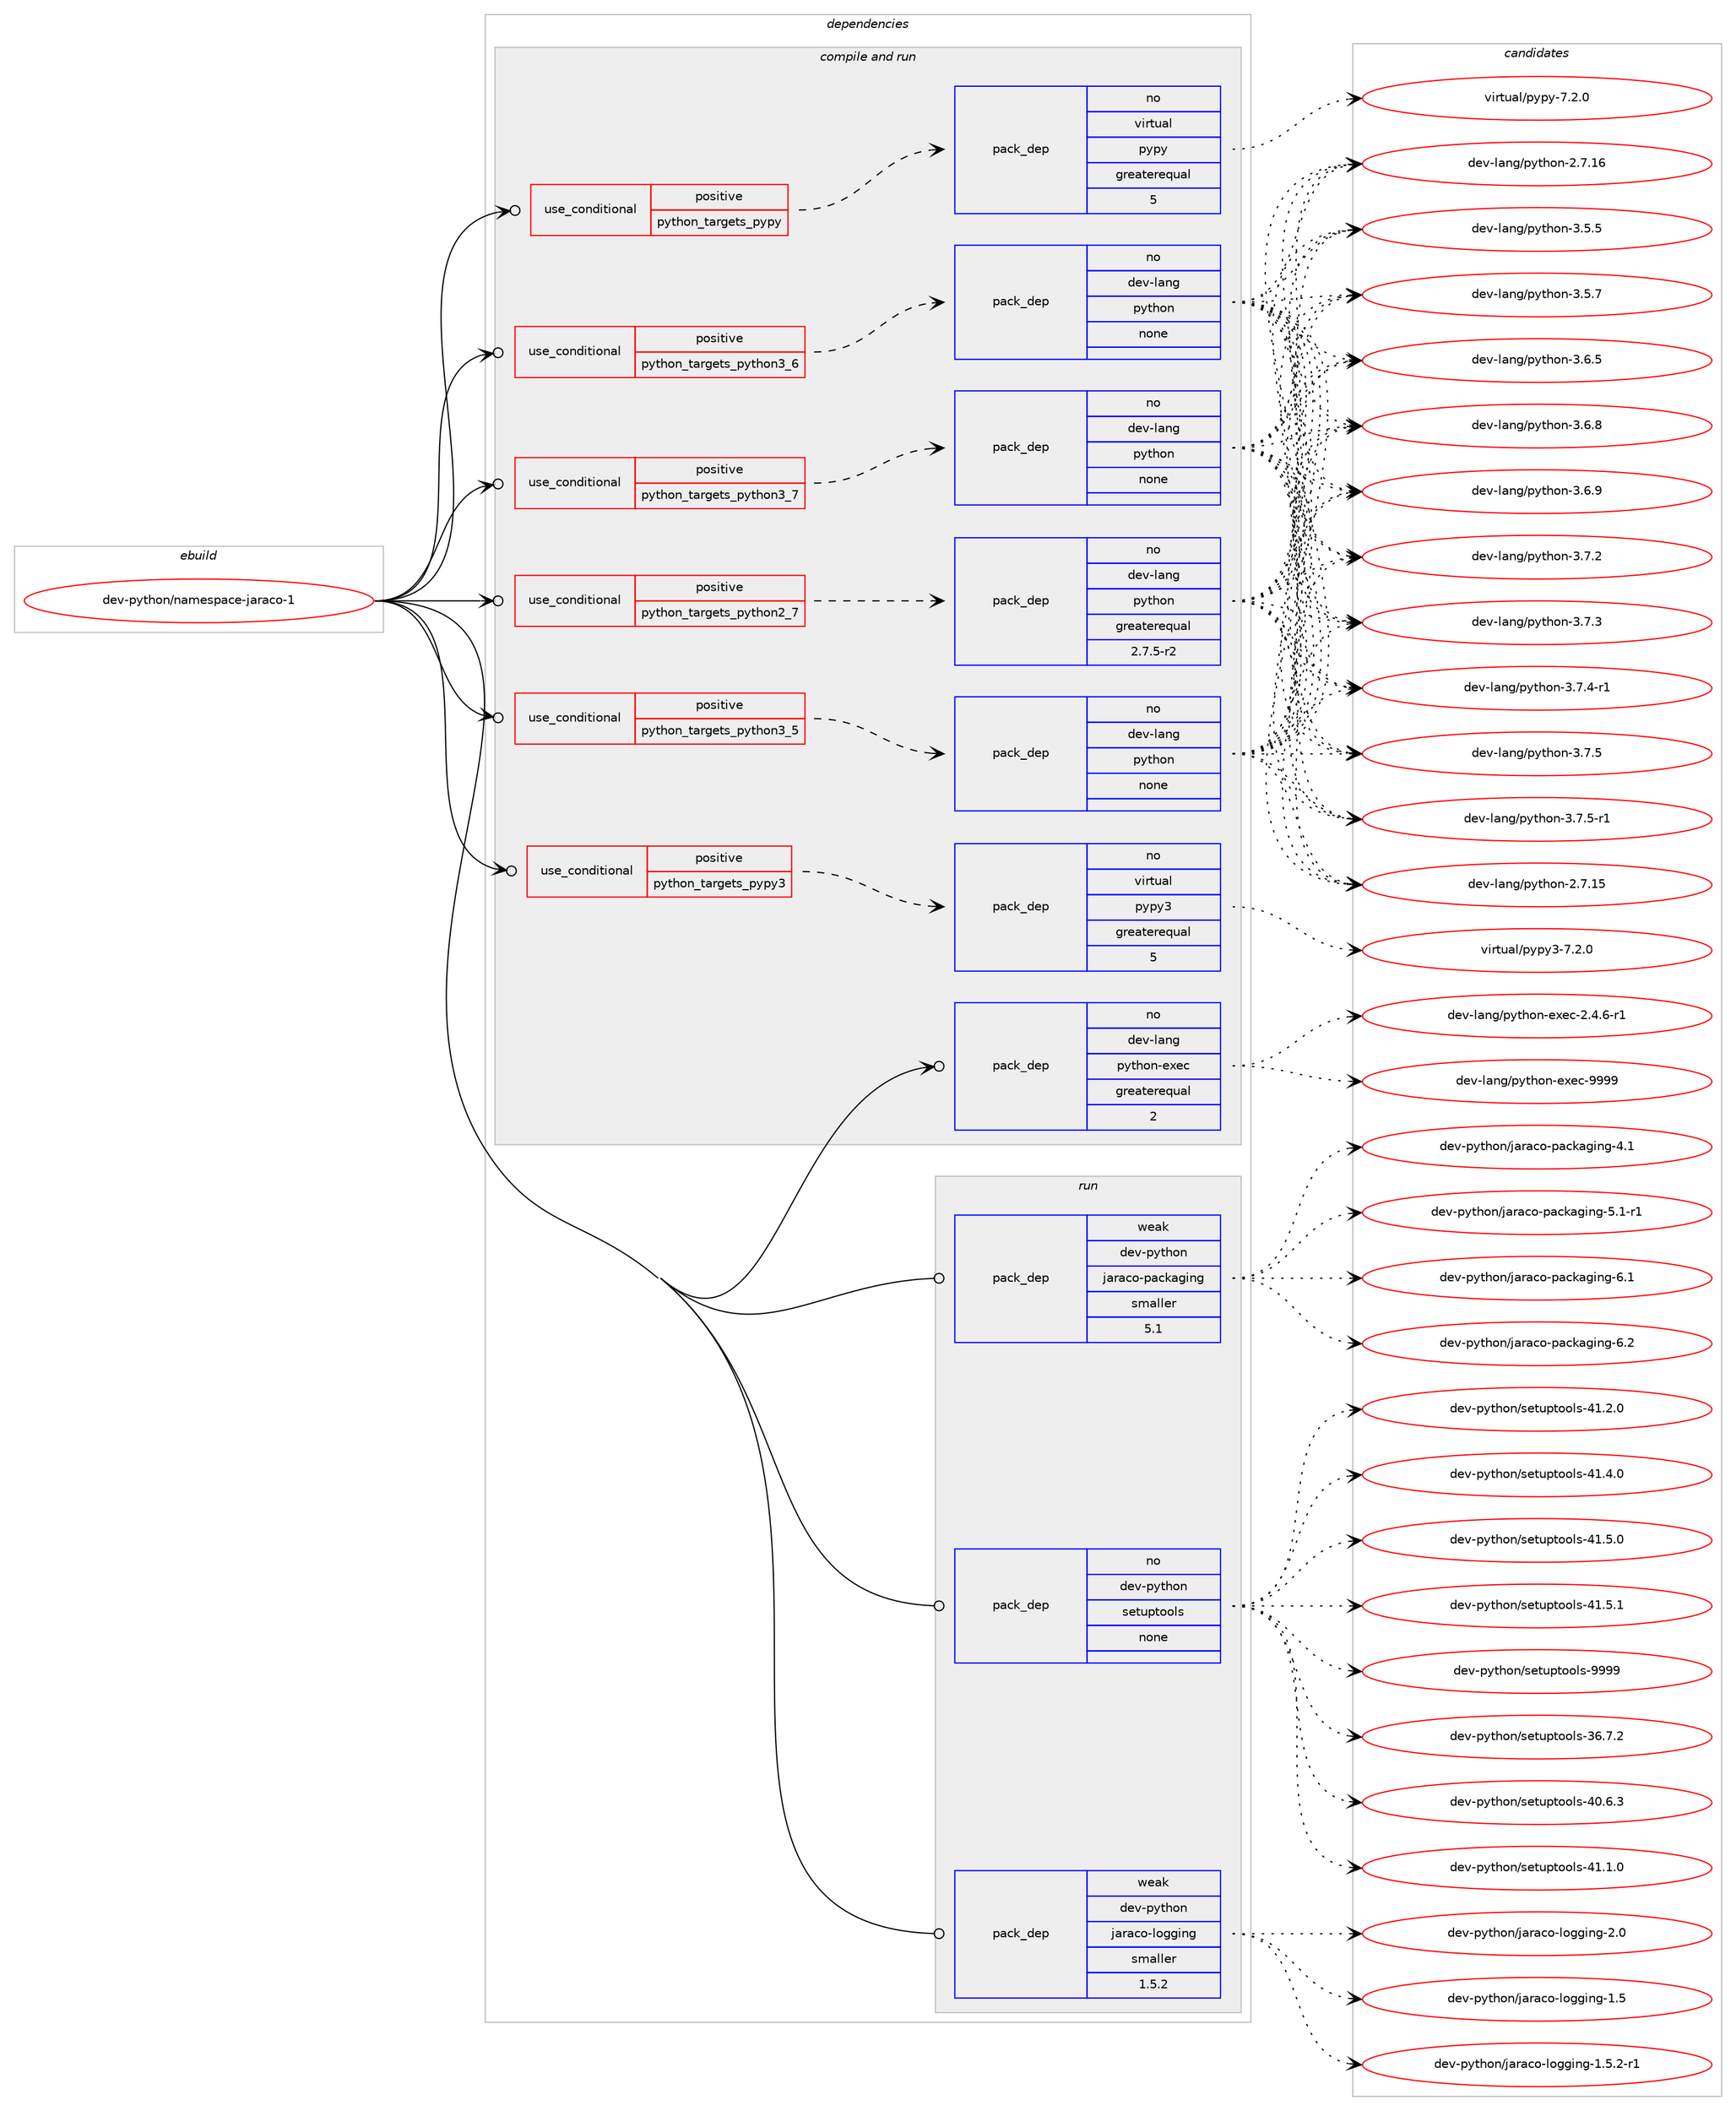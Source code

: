 digraph prolog {

# *************
# Graph options
# *************

newrank=true;
concentrate=true;
compound=true;
graph [rankdir=LR,fontname=Helvetica,fontsize=10,ranksep=1.5];#, ranksep=2.5, nodesep=0.2];
edge  [arrowhead=vee];
node  [fontname=Helvetica,fontsize=10];

# **********
# The ebuild
# **********

subgraph cluster_leftcol {
color=gray;
rank=same;
label=<<i>ebuild</i>>;
id [label="dev-python/namespace-jaraco-1", color=red, width=4, href="../dev-python/namespace-jaraco-1.svg"];
}

# ****************
# The dependencies
# ****************

subgraph cluster_midcol {
color=gray;
label=<<i>dependencies</i>>;
subgraph cluster_compile {
fillcolor="#eeeeee";
style=filled;
label=<<i>compile</i>>;
}
subgraph cluster_compileandrun {
fillcolor="#eeeeee";
style=filled;
label=<<i>compile and run</i>>;
subgraph cond142891 {
dependency615768 [label=<<TABLE BORDER="0" CELLBORDER="1" CELLSPACING="0" CELLPADDING="4"><TR><TD ROWSPAN="3" CELLPADDING="10">use_conditional</TD></TR><TR><TD>positive</TD></TR><TR><TD>python_targets_pypy</TD></TR></TABLE>>, shape=none, color=red];
subgraph pack461072 {
dependency615769 [label=<<TABLE BORDER="0" CELLBORDER="1" CELLSPACING="0" CELLPADDING="4" WIDTH="220"><TR><TD ROWSPAN="6" CELLPADDING="30">pack_dep</TD></TR><TR><TD WIDTH="110">no</TD></TR><TR><TD>virtual</TD></TR><TR><TD>pypy</TD></TR><TR><TD>greaterequal</TD></TR><TR><TD>5</TD></TR></TABLE>>, shape=none, color=blue];
}
dependency615768:e -> dependency615769:w [weight=20,style="dashed",arrowhead="vee"];
}
id:e -> dependency615768:w [weight=20,style="solid",arrowhead="odotvee"];
subgraph cond142892 {
dependency615770 [label=<<TABLE BORDER="0" CELLBORDER="1" CELLSPACING="0" CELLPADDING="4"><TR><TD ROWSPAN="3" CELLPADDING="10">use_conditional</TD></TR><TR><TD>positive</TD></TR><TR><TD>python_targets_pypy3</TD></TR></TABLE>>, shape=none, color=red];
subgraph pack461073 {
dependency615771 [label=<<TABLE BORDER="0" CELLBORDER="1" CELLSPACING="0" CELLPADDING="4" WIDTH="220"><TR><TD ROWSPAN="6" CELLPADDING="30">pack_dep</TD></TR><TR><TD WIDTH="110">no</TD></TR><TR><TD>virtual</TD></TR><TR><TD>pypy3</TD></TR><TR><TD>greaterequal</TD></TR><TR><TD>5</TD></TR></TABLE>>, shape=none, color=blue];
}
dependency615770:e -> dependency615771:w [weight=20,style="dashed",arrowhead="vee"];
}
id:e -> dependency615770:w [weight=20,style="solid",arrowhead="odotvee"];
subgraph cond142893 {
dependency615772 [label=<<TABLE BORDER="0" CELLBORDER="1" CELLSPACING="0" CELLPADDING="4"><TR><TD ROWSPAN="3" CELLPADDING="10">use_conditional</TD></TR><TR><TD>positive</TD></TR><TR><TD>python_targets_python2_7</TD></TR></TABLE>>, shape=none, color=red];
subgraph pack461074 {
dependency615773 [label=<<TABLE BORDER="0" CELLBORDER="1" CELLSPACING="0" CELLPADDING="4" WIDTH="220"><TR><TD ROWSPAN="6" CELLPADDING="30">pack_dep</TD></TR><TR><TD WIDTH="110">no</TD></TR><TR><TD>dev-lang</TD></TR><TR><TD>python</TD></TR><TR><TD>greaterequal</TD></TR><TR><TD>2.7.5-r2</TD></TR></TABLE>>, shape=none, color=blue];
}
dependency615772:e -> dependency615773:w [weight=20,style="dashed",arrowhead="vee"];
}
id:e -> dependency615772:w [weight=20,style="solid",arrowhead="odotvee"];
subgraph cond142894 {
dependency615774 [label=<<TABLE BORDER="0" CELLBORDER="1" CELLSPACING="0" CELLPADDING="4"><TR><TD ROWSPAN="3" CELLPADDING="10">use_conditional</TD></TR><TR><TD>positive</TD></TR><TR><TD>python_targets_python3_5</TD></TR></TABLE>>, shape=none, color=red];
subgraph pack461075 {
dependency615775 [label=<<TABLE BORDER="0" CELLBORDER="1" CELLSPACING="0" CELLPADDING="4" WIDTH="220"><TR><TD ROWSPAN="6" CELLPADDING="30">pack_dep</TD></TR><TR><TD WIDTH="110">no</TD></TR><TR><TD>dev-lang</TD></TR><TR><TD>python</TD></TR><TR><TD>none</TD></TR><TR><TD></TD></TR></TABLE>>, shape=none, color=blue];
}
dependency615774:e -> dependency615775:w [weight=20,style="dashed",arrowhead="vee"];
}
id:e -> dependency615774:w [weight=20,style="solid",arrowhead="odotvee"];
subgraph cond142895 {
dependency615776 [label=<<TABLE BORDER="0" CELLBORDER="1" CELLSPACING="0" CELLPADDING="4"><TR><TD ROWSPAN="3" CELLPADDING="10">use_conditional</TD></TR><TR><TD>positive</TD></TR><TR><TD>python_targets_python3_6</TD></TR></TABLE>>, shape=none, color=red];
subgraph pack461076 {
dependency615777 [label=<<TABLE BORDER="0" CELLBORDER="1" CELLSPACING="0" CELLPADDING="4" WIDTH="220"><TR><TD ROWSPAN="6" CELLPADDING="30">pack_dep</TD></TR><TR><TD WIDTH="110">no</TD></TR><TR><TD>dev-lang</TD></TR><TR><TD>python</TD></TR><TR><TD>none</TD></TR><TR><TD></TD></TR></TABLE>>, shape=none, color=blue];
}
dependency615776:e -> dependency615777:w [weight=20,style="dashed",arrowhead="vee"];
}
id:e -> dependency615776:w [weight=20,style="solid",arrowhead="odotvee"];
subgraph cond142896 {
dependency615778 [label=<<TABLE BORDER="0" CELLBORDER="1" CELLSPACING="0" CELLPADDING="4"><TR><TD ROWSPAN="3" CELLPADDING="10">use_conditional</TD></TR><TR><TD>positive</TD></TR><TR><TD>python_targets_python3_7</TD></TR></TABLE>>, shape=none, color=red];
subgraph pack461077 {
dependency615779 [label=<<TABLE BORDER="0" CELLBORDER="1" CELLSPACING="0" CELLPADDING="4" WIDTH="220"><TR><TD ROWSPAN="6" CELLPADDING="30">pack_dep</TD></TR><TR><TD WIDTH="110">no</TD></TR><TR><TD>dev-lang</TD></TR><TR><TD>python</TD></TR><TR><TD>none</TD></TR><TR><TD></TD></TR></TABLE>>, shape=none, color=blue];
}
dependency615778:e -> dependency615779:w [weight=20,style="dashed",arrowhead="vee"];
}
id:e -> dependency615778:w [weight=20,style="solid",arrowhead="odotvee"];
subgraph pack461078 {
dependency615780 [label=<<TABLE BORDER="0" CELLBORDER="1" CELLSPACING="0" CELLPADDING="4" WIDTH="220"><TR><TD ROWSPAN="6" CELLPADDING="30">pack_dep</TD></TR><TR><TD WIDTH="110">no</TD></TR><TR><TD>dev-lang</TD></TR><TR><TD>python-exec</TD></TR><TR><TD>greaterequal</TD></TR><TR><TD>2</TD></TR></TABLE>>, shape=none, color=blue];
}
id:e -> dependency615780:w [weight=20,style="solid",arrowhead="odotvee"];
}
subgraph cluster_run {
fillcolor="#eeeeee";
style=filled;
label=<<i>run</i>>;
subgraph pack461079 {
dependency615781 [label=<<TABLE BORDER="0" CELLBORDER="1" CELLSPACING="0" CELLPADDING="4" WIDTH="220"><TR><TD ROWSPAN="6" CELLPADDING="30">pack_dep</TD></TR><TR><TD WIDTH="110">no</TD></TR><TR><TD>dev-python</TD></TR><TR><TD>setuptools</TD></TR><TR><TD>none</TD></TR><TR><TD></TD></TR></TABLE>>, shape=none, color=blue];
}
id:e -> dependency615781:w [weight=20,style="solid",arrowhead="odot"];
subgraph pack461080 {
dependency615782 [label=<<TABLE BORDER="0" CELLBORDER="1" CELLSPACING="0" CELLPADDING="4" WIDTH="220"><TR><TD ROWSPAN="6" CELLPADDING="30">pack_dep</TD></TR><TR><TD WIDTH="110">weak</TD></TR><TR><TD>dev-python</TD></TR><TR><TD>jaraco-logging</TD></TR><TR><TD>smaller</TD></TR><TR><TD>1.5.2</TD></TR></TABLE>>, shape=none, color=blue];
}
id:e -> dependency615782:w [weight=20,style="solid",arrowhead="odot"];
subgraph pack461081 {
dependency615783 [label=<<TABLE BORDER="0" CELLBORDER="1" CELLSPACING="0" CELLPADDING="4" WIDTH="220"><TR><TD ROWSPAN="6" CELLPADDING="30">pack_dep</TD></TR><TR><TD WIDTH="110">weak</TD></TR><TR><TD>dev-python</TD></TR><TR><TD>jaraco-packaging</TD></TR><TR><TD>smaller</TD></TR><TR><TD>5.1</TD></TR></TABLE>>, shape=none, color=blue];
}
id:e -> dependency615783:w [weight=20,style="solid",arrowhead="odot"];
}
}

# **************
# The candidates
# **************

subgraph cluster_choices {
rank=same;
color=gray;
label=<<i>candidates</i>>;

subgraph choice461072 {
color=black;
nodesep=1;
choice1181051141161179710847112121112121455546504648 [label="virtual/pypy-7.2.0", color=red, width=4,href="../virtual/pypy-7.2.0.svg"];
dependency615769:e -> choice1181051141161179710847112121112121455546504648:w [style=dotted,weight="100"];
}
subgraph choice461073 {
color=black;
nodesep=1;
choice118105114116117971084711212111212151455546504648 [label="virtual/pypy3-7.2.0", color=red, width=4,href="../virtual/pypy3-7.2.0.svg"];
dependency615771:e -> choice118105114116117971084711212111212151455546504648:w [style=dotted,weight="100"];
}
subgraph choice461074 {
color=black;
nodesep=1;
choice10010111845108971101034711212111610411111045504655464953 [label="dev-lang/python-2.7.15", color=red, width=4,href="../dev-lang/python-2.7.15.svg"];
choice10010111845108971101034711212111610411111045504655464954 [label="dev-lang/python-2.7.16", color=red, width=4,href="../dev-lang/python-2.7.16.svg"];
choice100101118451089711010347112121116104111110455146534653 [label="dev-lang/python-3.5.5", color=red, width=4,href="../dev-lang/python-3.5.5.svg"];
choice100101118451089711010347112121116104111110455146534655 [label="dev-lang/python-3.5.7", color=red, width=4,href="../dev-lang/python-3.5.7.svg"];
choice100101118451089711010347112121116104111110455146544653 [label="dev-lang/python-3.6.5", color=red, width=4,href="../dev-lang/python-3.6.5.svg"];
choice100101118451089711010347112121116104111110455146544656 [label="dev-lang/python-3.6.8", color=red, width=4,href="../dev-lang/python-3.6.8.svg"];
choice100101118451089711010347112121116104111110455146544657 [label="dev-lang/python-3.6.9", color=red, width=4,href="../dev-lang/python-3.6.9.svg"];
choice100101118451089711010347112121116104111110455146554650 [label="dev-lang/python-3.7.2", color=red, width=4,href="../dev-lang/python-3.7.2.svg"];
choice100101118451089711010347112121116104111110455146554651 [label="dev-lang/python-3.7.3", color=red, width=4,href="../dev-lang/python-3.7.3.svg"];
choice1001011184510897110103471121211161041111104551465546524511449 [label="dev-lang/python-3.7.4-r1", color=red, width=4,href="../dev-lang/python-3.7.4-r1.svg"];
choice100101118451089711010347112121116104111110455146554653 [label="dev-lang/python-3.7.5", color=red, width=4,href="../dev-lang/python-3.7.5.svg"];
choice1001011184510897110103471121211161041111104551465546534511449 [label="dev-lang/python-3.7.5-r1", color=red, width=4,href="../dev-lang/python-3.7.5-r1.svg"];
dependency615773:e -> choice10010111845108971101034711212111610411111045504655464953:w [style=dotted,weight="100"];
dependency615773:e -> choice10010111845108971101034711212111610411111045504655464954:w [style=dotted,weight="100"];
dependency615773:e -> choice100101118451089711010347112121116104111110455146534653:w [style=dotted,weight="100"];
dependency615773:e -> choice100101118451089711010347112121116104111110455146534655:w [style=dotted,weight="100"];
dependency615773:e -> choice100101118451089711010347112121116104111110455146544653:w [style=dotted,weight="100"];
dependency615773:e -> choice100101118451089711010347112121116104111110455146544656:w [style=dotted,weight="100"];
dependency615773:e -> choice100101118451089711010347112121116104111110455146544657:w [style=dotted,weight="100"];
dependency615773:e -> choice100101118451089711010347112121116104111110455146554650:w [style=dotted,weight="100"];
dependency615773:e -> choice100101118451089711010347112121116104111110455146554651:w [style=dotted,weight="100"];
dependency615773:e -> choice1001011184510897110103471121211161041111104551465546524511449:w [style=dotted,weight="100"];
dependency615773:e -> choice100101118451089711010347112121116104111110455146554653:w [style=dotted,weight="100"];
dependency615773:e -> choice1001011184510897110103471121211161041111104551465546534511449:w [style=dotted,weight="100"];
}
subgraph choice461075 {
color=black;
nodesep=1;
choice10010111845108971101034711212111610411111045504655464953 [label="dev-lang/python-2.7.15", color=red, width=4,href="../dev-lang/python-2.7.15.svg"];
choice10010111845108971101034711212111610411111045504655464954 [label="dev-lang/python-2.7.16", color=red, width=4,href="../dev-lang/python-2.7.16.svg"];
choice100101118451089711010347112121116104111110455146534653 [label="dev-lang/python-3.5.5", color=red, width=4,href="../dev-lang/python-3.5.5.svg"];
choice100101118451089711010347112121116104111110455146534655 [label="dev-lang/python-3.5.7", color=red, width=4,href="../dev-lang/python-3.5.7.svg"];
choice100101118451089711010347112121116104111110455146544653 [label="dev-lang/python-3.6.5", color=red, width=4,href="../dev-lang/python-3.6.5.svg"];
choice100101118451089711010347112121116104111110455146544656 [label="dev-lang/python-3.6.8", color=red, width=4,href="../dev-lang/python-3.6.8.svg"];
choice100101118451089711010347112121116104111110455146544657 [label="dev-lang/python-3.6.9", color=red, width=4,href="../dev-lang/python-3.6.9.svg"];
choice100101118451089711010347112121116104111110455146554650 [label="dev-lang/python-3.7.2", color=red, width=4,href="../dev-lang/python-3.7.2.svg"];
choice100101118451089711010347112121116104111110455146554651 [label="dev-lang/python-3.7.3", color=red, width=4,href="../dev-lang/python-3.7.3.svg"];
choice1001011184510897110103471121211161041111104551465546524511449 [label="dev-lang/python-3.7.4-r1", color=red, width=4,href="../dev-lang/python-3.7.4-r1.svg"];
choice100101118451089711010347112121116104111110455146554653 [label="dev-lang/python-3.7.5", color=red, width=4,href="../dev-lang/python-3.7.5.svg"];
choice1001011184510897110103471121211161041111104551465546534511449 [label="dev-lang/python-3.7.5-r1", color=red, width=4,href="../dev-lang/python-3.7.5-r1.svg"];
dependency615775:e -> choice10010111845108971101034711212111610411111045504655464953:w [style=dotted,weight="100"];
dependency615775:e -> choice10010111845108971101034711212111610411111045504655464954:w [style=dotted,weight="100"];
dependency615775:e -> choice100101118451089711010347112121116104111110455146534653:w [style=dotted,weight="100"];
dependency615775:e -> choice100101118451089711010347112121116104111110455146534655:w [style=dotted,weight="100"];
dependency615775:e -> choice100101118451089711010347112121116104111110455146544653:w [style=dotted,weight="100"];
dependency615775:e -> choice100101118451089711010347112121116104111110455146544656:w [style=dotted,weight="100"];
dependency615775:e -> choice100101118451089711010347112121116104111110455146544657:w [style=dotted,weight="100"];
dependency615775:e -> choice100101118451089711010347112121116104111110455146554650:w [style=dotted,weight="100"];
dependency615775:e -> choice100101118451089711010347112121116104111110455146554651:w [style=dotted,weight="100"];
dependency615775:e -> choice1001011184510897110103471121211161041111104551465546524511449:w [style=dotted,weight="100"];
dependency615775:e -> choice100101118451089711010347112121116104111110455146554653:w [style=dotted,weight="100"];
dependency615775:e -> choice1001011184510897110103471121211161041111104551465546534511449:w [style=dotted,weight="100"];
}
subgraph choice461076 {
color=black;
nodesep=1;
choice10010111845108971101034711212111610411111045504655464953 [label="dev-lang/python-2.7.15", color=red, width=4,href="../dev-lang/python-2.7.15.svg"];
choice10010111845108971101034711212111610411111045504655464954 [label="dev-lang/python-2.7.16", color=red, width=4,href="../dev-lang/python-2.7.16.svg"];
choice100101118451089711010347112121116104111110455146534653 [label="dev-lang/python-3.5.5", color=red, width=4,href="../dev-lang/python-3.5.5.svg"];
choice100101118451089711010347112121116104111110455146534655 [label="dev-lang/python-3.5.7", color=red, width=4,href="../dev-lang/python-3.5.7.svg"];
choice100101118451089711010347112121116104111110455146544653 [label="dev-lang/python-3.6.5", color=red, width=4,href="../dev-lang/python-3.6.5.svg"];
choice100101118451089711010347112121116104111110455146544656 [label="dev-lang/python-3.6.8", color=red, width=4,href="../dev-lang/python-3.6.8.svg"];
choice100101118451089711010347112121116104111110455146544657 [label="dev-lang/python-3.6.9", color=red, width=4,href="../dev-lang/python-3.6.9.svg"];
choice100101118451089711010347112121116104111110455146554650 [label="dev-lang/python-3.7.2", color=red, width=4,href="../dev-lang/python-3.7.2.svg"];
choice100101118451089711010347112121116104111110455146554651 [label="dev-lang/python-3.7.3", color=red, width=4,href="../dev-lang/python-3.7.3.svg"];
choice1001011184510897110103471121211161041111104551465546524511449 [label="dev-lang/python-3.7.4-r1", color=red, width=4,href="../dev-lang/python-3.7.4-r1.svg"];
choice100101118451089711010347112121116104111110455146554653 [label="dev-lang/python-3.7.5", color=red, width=4,href="../dev-lang/python-3.7.5.svg"];
choice1001011184510897110103471121211161041111104551465546534511449 [label="dev-lang/python-3.7.5-r1", color=red, width=4,href="../dev-lang/python-3.7.5-r1.svg"];
dependency615777:e -> choice10010111845108971101034711212111610411111045504655464953:w [style=dotted,weight="100"];
dependency615777:e -> choice10010111845108971101034711212111610411111045504655464954:w [style=dotted,weight="100"];
dependency615777:e -> choice100101118451089711010347112121116104111110455146534653:w [style=dotted,weight="100"];
dependency615777:e -> choice100101118451089711010347112121116104111110455146534655:w [style=dotted,weight="100"];
dependency615777:e -> choice100101118451089711010347112121116104111110455146544653:w [style=dotted,weight="100"];
dependency615777:e -> choice100101118451089711010347112121116104111110455146544656:w [style=dotted,weight="100"];
dependency615777:e -> choice100101118451089711010347112121116104111110455146544657:w [style=dotted,weight="100"];
dependency615777:e -> choice100101118451089711010347112121116104111110455146554650:w [style=dotted,weight="100"];
dependency615777:e -> choice100101118451089711010347112121116104111110455146554651:w [style=dotted,weight="100"];
dependency615777:e -> choice1001011184510897110103471121211161041111104551465546524511449:w [style=dotted,weight="100"];
dependency615777:e -> choice100101118451089711010347112121116104111110455146554653:w [style=dotted,weight="100"];
dependency615777:e -> choice1001011184510897110103471121211161041111104551465546534511449:w [style=dotted,weight="100"];
}
subgraph choice461077 {
color=black;
nodesep=1;
choice10010111845108971101034711212111610411111045504655464953 [label="dev-lang/python-2.7.15", color=red, width=4,href="../dev-lang/python-2.7.15.svg"];
choice10010111845108971101034711212111610411111045504655464954 [label="dev-lang/python-2.7.16", color=red, width=4,href="../dev-lang/python-2.7.16.svg"];
choice100101118451089711010347112121116104111110455146534653 [label="dev-lang/python-3.5.5", color=red, width=4,href="../dev-lang/python-3.5.5.svg"];
choice100101118451089711010347112121116104111110455146534655 [label="dev-lang/python-3.5.7", color=red, width=4,href="../dev-lang/python-3.5.7.svg"];
choice100101118451089711010347112121116104111110455146544653 [label="dev-lang/python-3.6.5", color=red, width=4,href="../dev-lang/python-3.6.5.svg"];
choice100101118451089711010347112121116104111110455146544656 [label="dev-lang/python-3.6.8", color=red, width=4,href="../dev-lang/python-3.6.8.svg"];
choice100101118451089711010347112121116104111110455146544657 [label="dev-lang/python-3.6.9", color=red, width=4,href="../dev-lang/python-3.6.9.svg"];
choice100101118451089711010347112121116104111110455146554650 [label="dev-lang/python-3.7.2", color=red, width=4,href="../dev-lang/python-3.7.2.svg"];
choice100101118451089711010347112121116104111110455146554651 [label="dev-lang/python-3.7.3", color=red, width=4,href="../dev-lang/python-3.7.3.svg"];
choice1001011184510897110103471121211161041111104551465546524511449 [label="dev-lang/python-3.7.4-r1", color=red, width=4,href="../dev-lang/python-3.7.4-r1.svg"];
choice100101118451089711010347112121116104111110455146554653 [label="dev-lang/python-3.7.5", color=red, width=4,href="../dev-lang/python-3.7.5.svg"];
choice1001011184510897110103471121211161041111104551465546534511449 [label="dev-lang/python-3.7.5-r1", color=red, width=4,href="../dev-lang/python-3.7.5-r1.svg"];
dependency615779:e -> choice10010111845108971101034711212111610411111045504655464953:w [style=dotted,weight="100"];
dependency615779:e -> choice10010111845108971101034711212111610411111045504655464954:w [style=dotted,weight="100"];
dependency615779:e -> choice100101118451089711010347112121116104111110455146534653:w [style=dotted,weight="100"];
dependency615779:e -> choice100101118451089711010347112121116104111110455146534655:w [style=dotted,weight="100"];
dependency615779:e -> choice100101118451089711010347112121116104111110455146544653:w [style=dotted,weight="100"];
dependency615779:e -> choice100101118451089711010347112121116104111110455146544656:w [style=dotted,weight="100"];
dependency615779:e -> choice100101118451089711010347112121116104111110455146544657:w [style=dotted,weight="100"];
dependency615779:e -> choice100101118451089711010347112121116104111110455146554650:w [style=dotted,weight="100"];
dependency615779:e -> choice100101118451089711010347112121116104111110455146554651:w [style=dotted,weight="100"];
dependency615779:e -> choice1001011184510897110103471121211161041111104551465546524511449:w [style=dotted,weight="100"];
dependency615779:e -> choice100101118451089711010347112121116104111110455146554653:w [style=dotted,weight="100"];
dependency615779:e -> choice1001011184510897110103471121211161041111104551465546534511449:w [style=dotted,weight="100"];
}
subgraph choice461078 {
color=black;
nodesep=1;
choice10010111845108971101034711212111610411111045101120101994550465246544511449 [label="dev-lang/python-exec-2.4.6-r1", color=red, width=4,href="../dev-lang/python-exec-2.4.6-r1.svg"];
choice10010111845108971101034711212111610411111045101120101994557575757 [label="dev-lang/python-exec-9999", color=red, width=4,href="../dev-lang/python-exec-9999.svg"];
dependency615780:e -> choice10010111845108971101034711212111610411111045101120101994550465246544511449:w [style=dotted,weight="100"];
dependency615780:e -> choice10010111845108971101034711212111610411111045101120101994557575757:w [style=dotted,weight="100"];
}
subgraph choice461079 {
color=black;
nodesep=1;
choice100101118451121211161041111104711510111611711211611111110811545515446554650 [label="dev-python/setuptools-36.7.2", color=red, width=4,href="../dev-python/setuptools-36.7.2.svg"];
choice100101118451121211161041111104711510111611711211611111110811545524846544651 [label="dev-python/setuptools-40.6.3", color=red, width=4,href="../dev-python/setuptools-40.6.3.svg"];
choice100101118451121211161041111104711510111611711211611111110811545524946494648 [label="dev-python/setuptools-41.1.0", color=red, width=4,href="../dev-python/setuptools-41.1.0.svg"];
choice100101118451121211161041111104711510111611711211611111110811545524946504648 [label="dev-python/setuptools-41.2.0", color=red, width=4,href="../dev-python/setuptools-41.2.0.svg"];
choice100101118451121211161041111104711510111611711211611111110811545524946524648 [label="dev-python/setuptools-41.4.0", color=red, width=4,href="../dev-python/setuptools-41.4.0.svg"];
choice100101118451121211161041111104711510111611711211611111110811545524946534648 [label="dev-python/setuptools-41.5.0", color=red, width=4,href="../dev-python/setuptools-41.5.0.svg"];
choice100101118451121211161041111104711510111611711211611111110811545524946534649 [label="dev-python/setuptools-41.5.1", color=red, width=4,href="../dev-python/setuptools-41.5.1.svg"];
choice10010111845112121116104111110471151011161171121161111111081154557575757 [label="dev-python/setuptools-9999", color=red, width=4,href="../dev-python/setuptools-9999.svg"];
dependency615781:e -> choice100101118451121211161041111104711510111611711211611111110811545515446554650:w [style=dotted,weight="100"];
dependency615781:e -> choice100101118451121211161041111104711510111611711211611111110811545524846544651:w [style=dotted,weight="100"];
dependency615781:e -> choice100101118451121211161041111104711510111611711211611111110811545524946494648:w [style=dotted,weight="100"];
dependency615781:e -> choice100101118451121211161041111104711510111611711211611111110811545524946504648:w [style=dotted,weight="100"];
dependency615781:e -> choice100101118451121211161041111104711510111611711211611111110811545524946524648:w [style=dotted,weight="100"];
dependency615781:e -> choice100101118451121211161041111104711510111611711211611111110811545524946534648:w [style=dotted,weight="100"];
dependency615781:e -> choice100101118451121211161041111104711510111611711211611111110811545524946534649:w [style=dotted,weight="100"];
dependency615781:e -> choice10010111845112121116104111110471151011161171121161111111081154557575757:w [style=dotted,weight="100"];
}
subgraph choice461080 {
color=black;
nodesep=1;
choice10010111845112121116104111110471069711497991114510811110310310511010345494653 [label="dev-python/jaraco-logging-1.5", color=red, width=4,href="../dev-python/jaraco-logging-1.5.svg"];
choice1001011184511212111610411111047106971149799111451081111031031051101034549465346504511449 [label="dev-python/jaraco-logging-1.5.2-r1", color=red, width=4,href="../dev-python/jaraco-logging-1.5.2-r1.svg"];
choice10010111845112121116104111110471069711497991114510811110310310511010345504648 [label="dev-python/jaraco-logging-2.0", color=red, width=4,href="../dev-python/jaraco-logging-2.0.svg"];
dependency615782:e -> choice10010111845112121116104111110471069711497991114510811110310310511010345494653:w [style=dotted,weight="100"];
dependency615782:e -> choice1001011184511212111610411111047106971149799111451081111031031051101034549465346504511449:w [style=dotted,weight="100"];
dependency615782:e -> choice10010111845112121116104111110471069711497991114510811110310310511010345504648:w [style=dotted,weight="100"];
}
subgraph choice461081 {
color=black;
nodesep=1;
choice10010111845112121116104111110471069711497991114511297991079710310511010345524649 [label="dev-python/jaraco-packaging-4.1", color=red, width=4,href="../dev-python/jaraco-packaging-4.1.svg"];
choice100101118451121211161041111104710697114979911145112979910797103105110103455346494511449 [label="dev-python/jaraco-packaging-5.1-r1", color=red, width=4,href="../dev-python/jaraco-packaging-5.1-r1.svg"];
choice10010111845112121116104111110471069711497991114511297991079710310511010345544649 [label="dev-python/jaraco-packaging-6.1", color=red, width=4,href="../dev-python/jaraco-packaging-6.1.svg"];
choice10010111845112121116104111110471069711497991114511297991079710310511010345544650 [label="dev-python/jaraco-packaging-6.2", color=red, width=4,href="../dev-python/jaraco-packaging-6.2.svg"];
dependency615783:e -> choice10010111845112121116104111110471069711497991114511297991079710310511010345524649:w [style=dotted,weight="100"];
dependency615783:e -> choice100101118451121211161041111104710697114979911145112979910797103105110103455346494511449:w [style=dotted,weight="100"];
dependency615783:e -> choice10010111845112121116104111110471069711497991114511297991079710310511010345544649:w [style=dotted,weight="100"];
dependency615783:e -> choice10010111845112121116104111110471069711497991114511297991079710310511010345544650:w [style=dotted,weight="100"];
}
}

}
